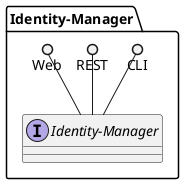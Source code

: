 @startuml

package "Identity-Manager" {
    interface "Identity-Manager" {

    }
    CLI ()-- "Identity-Manager"
    REST ()-- "Identity-Manager"
    Web ()-- "Identity-Manager"

}


@enduml
